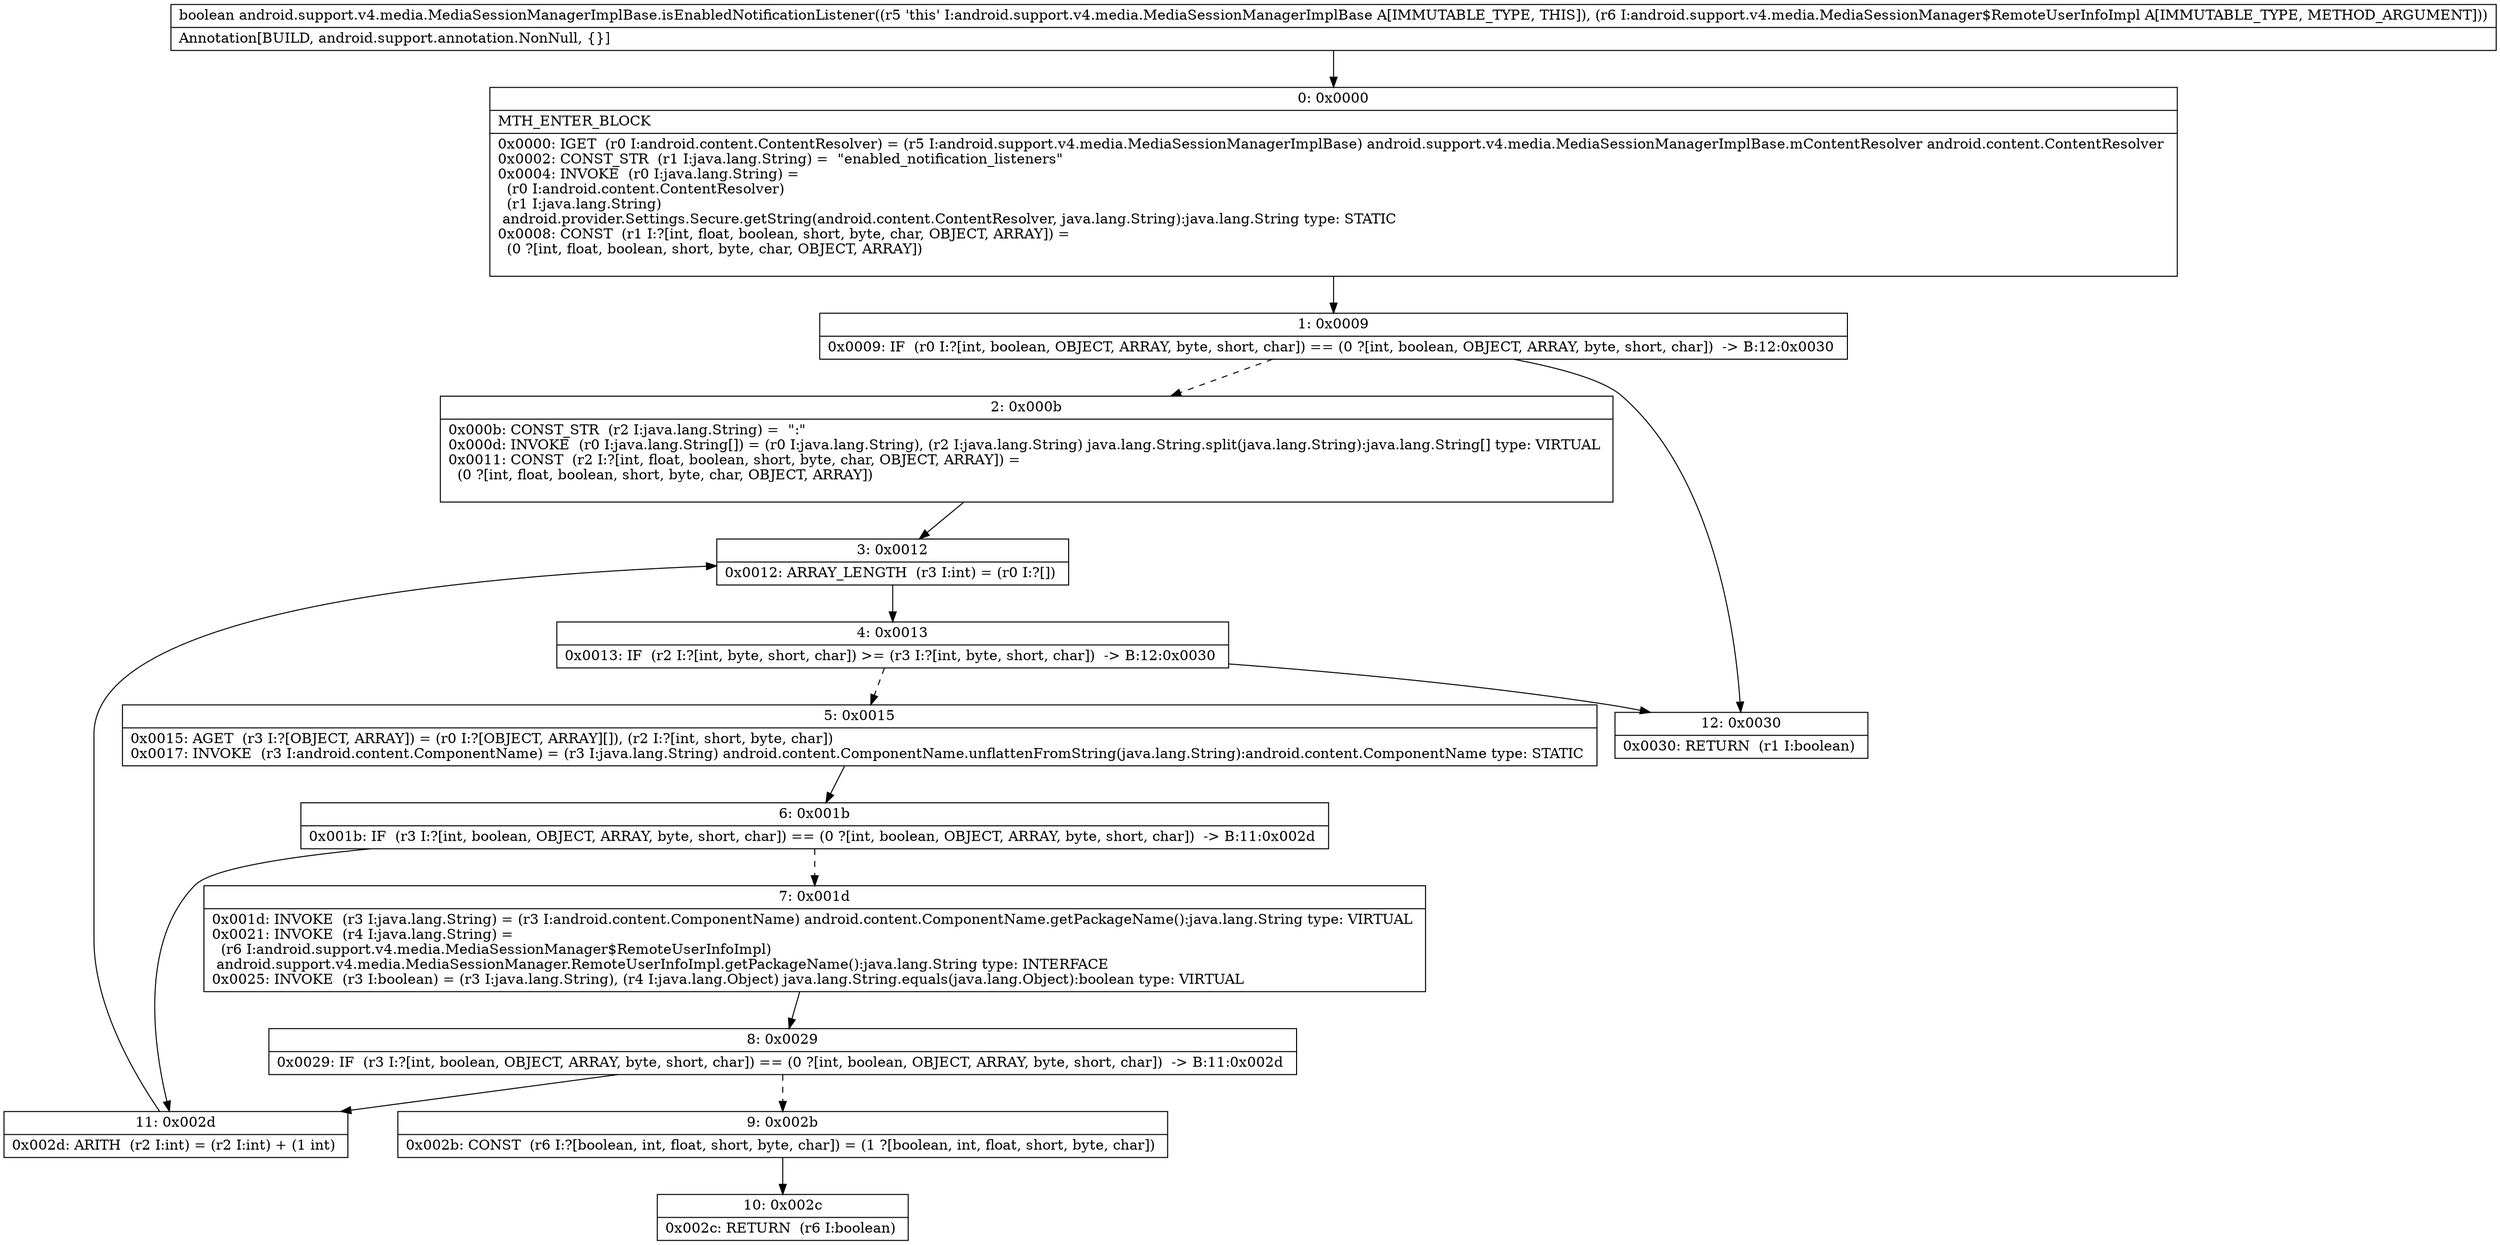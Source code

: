 digraph "CFG forandroid.support.v4.media.MediaSessionManagerImplBase.isEnabledNotificationListener(Landroid\/support\/v4\/media\/MediaSessionManager$RemoteUserInfoImpl;)Z" {
Node_0 [shape=record,label="{0\:\ 0x0000|MTH_ENTER_BLOCK\l|0x0000: IGET  (r0 I:android.content.ContentResolver) = (r5 I:android.support.v4.media.MediaSessionManagerImplBase) android.support.v4.media.MediaSessionManagerImplBase.mContentResolver android.content.ContentResolver \l0x0002: CONST_STR  (r1 I:java.lang.String) =  \"enabled_notification_listeners\" \l0x0004: INVOKE  (r0 I:java.lang.String) = \l  (r0 I:android.content.ContentResolver)\l  (r1 I:java.lang.String)\l android.provider.Settings.Secure.getString(android.content.ContentResolver, java.lang.String):java.lang.String type: STATIC \l0x0008: CONST  (r1 I:?[int, float, boolean, short, byte, char, OBJECT, ARRAY]) = \l  (0 ?[int, float, boolean, short, byte, char, OBJECT, ARRAY])\l \l}"];
Node_1 [shape=record,label="{1\:\ 0x0009|0x0009: IF  (r0 I:?[int, boolean, OBJECT, ARRAY, byte, short, char]) == (0 ?[int, boolean, OBJECT, ARRAY, byte, short, char])  \-\> B:12:0x0030 \l}"];
Node_2 [shape=record,label="{2\:\ 0x000b|0x000b: CONST_STR  (r2 I:java.lang.String) =  \":\" \l0x000d: INVOKE  (r0 I:java.lang.String[]) = (r0 I:java.lang.String), (r2 I:java.lang.String) java.lang.String.split(java.lang.String):java.lang.String[] type: VIRTUAL \l0x0011: CONST  (r2 I:?[int, float, boolean, short, byte, char, OBJECT, ARRAY]) = \l  (0 ?[int, float, boolean, short, byte, char, OBJECT, ARRAY])\l \l}"];
Node_3 [shape=record,label="{3\:\ 0x0012|0x0012: ARRAY_LENGTH  (r3 I:int) = (r0 I:?[]) \l}"];
Node_4 [shape=record,label="{4\:\ 0x0013|0x0013: IF  (r2 I:?[int, byte, short, char]) \>= (r3 I:?[int, byte, short, char])  \-\> B:12:0x0030 \l}"];
Node_5 [shape=record,label="{5\:\ 0x0015|0x0015: AGET  (r3 I:?[OBJECT, ARRAY]) = (r0 I:?[OBJECT, ARRAY][]), (r2 I:?[int, short, byte, char]) \l0x0017: INVOKE  (r3 I:android.content.ComponentName) = (r3 I:java.lang.String) android.content.ComponentName.unflattenFromString(java.lang.String):android.content.ComponentName type: STATIC \l}"];
Node_6 [shape=record,label="{6\:\ 0x001b|0x001b: IF  (r3 I:?[int, boolean, OBJECT, ARRAY, byte, short, char]) == (0 ?[int, boolean, OBJECT, ARRAY, byte, short, char])  \-\> B:11:0x002d \l}"];
Node_7 [shape=record,label="{7\:\ 0x001d|0x001d: INVOKE  (r3 I:java.lang.String) = (r3 I:android.content.ComponentName) android.content.ComponentName.getPackageName():java.lang.String type: VIRTUAL \l0x0021: INVOKE  (r4 I:java.lang.String) = \l  (r6 I:android.support.v4.media.MediaSessionManager$RemoteUserInfoImpl)\l android.support.v4.media.MediaSessionManager.RemoteUserInfoImpl.getPackageName():java.lang.String type: INTERFACE \l0x0025: INVOKE  (r3 I:boolean) = (r3 I:java.lang.String), (r4 I:java.lang.Object) java.lang.String.equals(java.lang.Object):boolean type: VIRTUAL \l}"];
Node_8 [shape=record,label="{8\:\ 0x0029|0x0029: IF  (r3 I:?[int, boolean, OBJECT, ARRAY, byte, short, char]) == (0 ?[int, boolean, OBJECT, ARRAY, byte, short, char])  \-\> B:11:0x002d \l}"];
Node_9 [shape=record,label="{9\:\ 0x002b|0x002b: CONST  (r6 I:?[boolean, int, float, short, byte, char]) = (1 ?[boolean, int, float, short, byte, char]) \l}"];
Node_10 [shape=record,label="{10\:\ 0x002c|0x002c: RETURN  (r6 I:boolean) \l}"];
Node_11 [shape=record,label="{11\:\ 0x002d|0x002d: ARITH  (r2 I:int) = (r2 I:int) + (1 int) \l}"];
Node_12 [shape=record,label="{12\:\ 0x0030|0x0030: RETURN  (r1 I:boolean) \l}"];
MethodNode[shape=record,label="{boolean android.support.v4.media.MediaSessionManagerImplBase.isEnabledNotificationListener((r5 'this' I:android.support.v4.media.MediaSessionManagerImplBase A[IMMUTABLE_TYPE, THIS]), (r6 I:android.support.v4.media.MediaSessionManager$RemoteUserInfoImpl A[IMMUTABLE_TYPE, METHOD_ARGUMENT]))  | Annotation[BUILD, android.support.annotation.NonNull, \{\}]\l}"];
MethodNode -> Node_0;
Node_0 -> Node_1;
Node_1 -> Node_2[style=dashed];
Node_1 -> Node_12;
Node_2 -> Node_3;
Node_3 -> Node_4;
Node_4 -> Node_5[style=dashed];
Node_4 -> Node_12;
Node_5 -> Node_6;
Node_6 -> Node_7[style=dashed];
Node_6 -> Node_11;
Node_7 -> Node_8;
Node_8 -> Node_9[style=dashed];
Node_8 -> Node_11;
Node_9 -> Node_10;
Node_11 -> Node_3;
}

